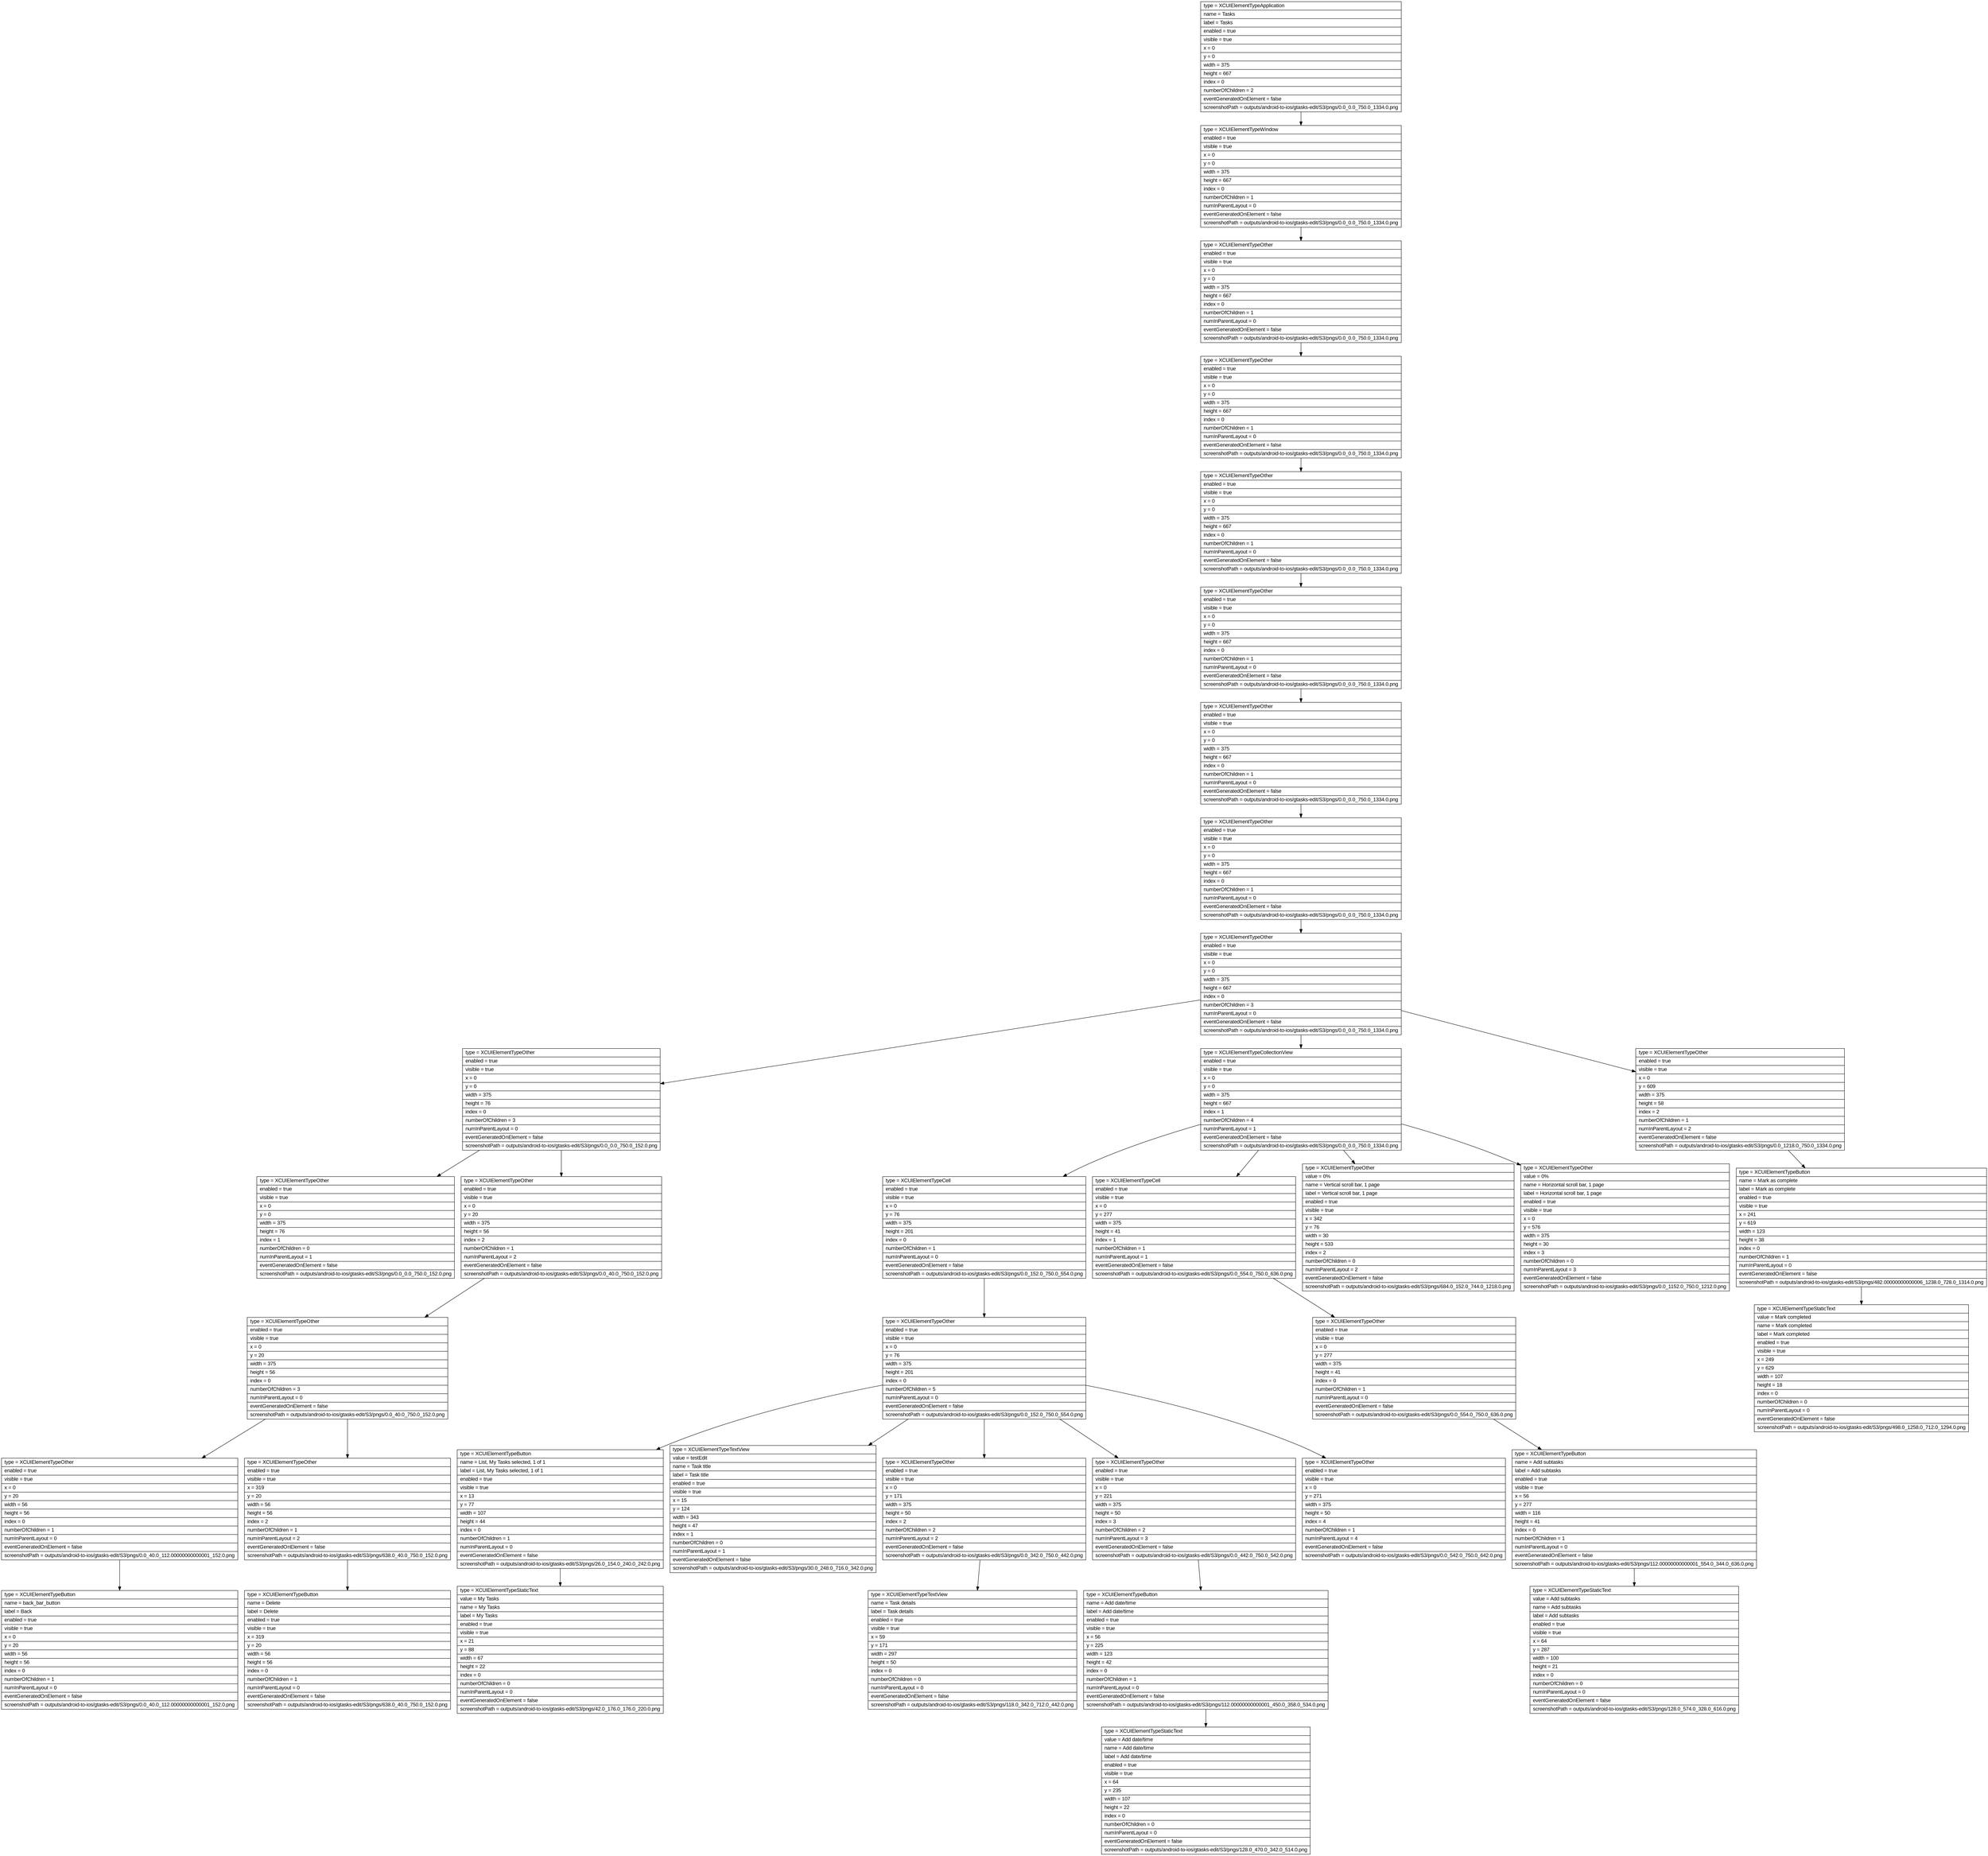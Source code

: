 digraph Layout {

	node [shape=record fontname=Arial];

	0	[label="{type = XCUIElementTypeApplication\l|name = Tasks\l|label = Tasks\l|enabled = true\l|visible = true\l|x = 0\l|y = 0\l|width = 375\l|height = 667\l|index = 0\l|numberOfChildren = 2\l|eventGeneratedOnElement = false \l|screenshotPath = outputs/android-to-ios/gtasks-edit/S3/pngs/0.0_0.0_750.0_1334.0.png\l}"]
	1	[label="{type = XCUIElementTypeWindow\l|enabled = true\l|visible = true\l|x = 0\l|y = 0\l|width = 375\l|height = 667\l|index = 0\l|numberOfChildren = 1\l|numInParentLayout = 0\l|eventGeneratedOnElement = false \l|screenshotPath = outputs/android-to-ios/gtasks-edit/S3/pngs/0.0_0.0_750.0_1334.0.png\l}"]
	2	[label="{type = XCUIElementTypeOther\l|enabled = true\l|visible = true\l|x = 0\l|y = 0\l|width = 375\l|height = 667\l|index = 0\l|numberOfChildren = 1\l|numInParentLayout = 0\l|eventGeneratedOnElement = false \l|screenshotPath = outputs/android-to-ios/gtasks-edit/S3/pngs/0.0_0.0_750.0_1334.0.png\l}"]
	3	[label="{type = XCUIElementTypeOther\l|enabled = true\l|visible = true\l|x = 0\l|y = 0\l|width = 375\l|height = 667\l|index = 0\l|numberOfChildren = 1\l|numInParentLayout = 0\l|eventGeneratedOnElement = false \l|screenshotPath = outputs/android-to-ios/gtasks-edit/S3/pngs/0.0_0.0_750.0_1334.0.png\l}"]
	4	[label="{type = XCUIElementTypeOther\l|enabled = true\l|visible = true\l|x = 0\l|y = 0\l|width = 375\l|height = 667\l|index = 0\l|numberOfChildren = 1\l|numInParentLayout = 0\l|eventGeneratedOnElement = false \l|screenshotPath = outputs/android-to-ios/gtasks-edit/S3/pngs/0.0_0.0_750.0_1334.0.png\l}"]
	5	[label="{type = XCUIElementTypeOther\l|enabled = true\l|visible = true\l|x = 0\l|y = 0\l|width = 375\l|height = 667\l|index = 0\l|numberOfChildren = 1\l|numInParentLayout = 0\l|eventGeneratedOnElement = false \l|screenshotPath = outputs/android-to-ios/gtasks-edit/S3/pngs/0.0_0.0_750.0_1334.0.png\l}"]
	6	[label="{type = XCUIElementTypeOther\l|enabled = true\l|visible = true\l|x = 0\l|y = 0\l|width = 375\l|height = 667\l|index = 0\l|numberOfChildren = 1\l|numInParentLayout = 0\l|eventGeneratedOnElement = false \l|screenshotPath = outputs/android-to-ios/gtasks-edit/S3/pngs/0.0_0.0_750.0_1334.0.png\l}"]
	7	[label="{type = XCUIElementTypeOther\l|enabled = true\l|visible = true\l|x = 0\l|y = 0\l|width = 375\l|height = 667\l|index = 0\l|numberOfChildren = 1\l|numInParentLayout = 0\l|eventGeneratedOnElement = false \l|screenshotPath = outputs/android-to-ios/gtasks-edit/S3/pngs/0.0_0.0_750.0_1334.0.png\l}"]
	8	[label="{type = XCUIElementTypeOther\l|enabled = true\l|visible = true\l|x = 0\l|y = 0\l|width = 375\l|height = 667\l|index = 0\l|numberOfChildren = 3\l|numInParentLayout = 0\l|eventGeneratedOnElement = false \l|screenshotPath = outputs/android-to-ios/gtasks-edit/S3/pngs/0.0_0.0_750.0_1334.0.png\l}"]
	9	[label="{type = XCUIElementTypeOther\l|enabled = true\l|visible = true\l|x = 0\l|y = 0\l|width = 375\l|height = 76\l|index = 0\l|numberOfChildren = 3\l|numInParentLayout = 0\l|eventGeneratedOnElement = false \l|screenshotPath = outputs/android-to-ios/gtasks-edit/S3/pngs/0.0_0.0_750.0_152.0.png\l}"]
	10	[label="{type = XCUIElementTypeCollectionView\l|enabled = true\l|visible = true\l|x = 0\l|y = 0\l|width = 375\l|height = 667\l|index = 1\l|numberOfChildren = 4\l|numInParentLayout = 1\l|eventGeneratedOnElement = false \l|screenshotPath = outputs/android-to-ios/gtasks-edit/S3/pngs/0.0_0.0_750.0_1334.0.png\l}"]
	11	[label="{type = XCUIElementTypeOther\l|enabled = true\l|visible = true\l|x = 0\l|y = 609\l|width = 375\l|height = 58\l|index = 2\l|numberOfChildren = 1\l|numInParentLayout = 2\l|eventGeneratedOnElement = false \l|screenshotPath = outputs/android-to-ios/gtasks-edit/S3/pngs/0.0_1218.0_750.0_1334.0.png\l}"]
	12	[label="{type = XCUIElementTypeOther\l|enabled = true\l|visible = true\l|x = 0\l|y = 0\l|width = 375\l|height = 76\l|index = 1\l|numberOfChildren = 0\l|numInParentLayout = 1\l|eventGeneratedOnElement = false \l|screenshotPath = outputs/android-to-ios/gtasks-edit/S3/pngs/0.0_0.0_750.0_152.0.png\l}"]
	13	[label="{type = XCUIElementTypeOther\l|enabled = true\l|visible = true\l|x = 0\l|y = 20\l|width = 375\l|height = 56\l|index = 2\l|numberOfChildren = 1\l|numInParentLayout = 2\l|eventGeneratedOnElement = false \l|screenshotPath = outputs/android-to-ios/gtasks-edit/S3/pngs/0.0_40.0_750.0_152.0.png\l}"]
	14	[label="{type = XCUIElementTypeCell\l|enabled = true\l|visible = true\l|x = 0\l|y = 76\l|width = 375\l|height = 201\l|index = 0\l|numberOfChildren = 1\l|numInParentLayout = 0\l|eventGeneratedOnElement = false \l|screenshotPath = outputs/android-to-ios/gtasks-edit/S3/pngs/0.0_152.0_750.0_554.0.png\l}"]
	15	[label="{type = XCUIElementTypeCell\l|enabled = true\l|visible = true\l|x = 0\l|y = 277\l|width = 375\l|height = 41\l|index = 1\l|numberOfChildren = 1\l|numInParentLayout = 1\l|eventGeneratedOnElement = false \l|screenshotPath = outputs/android-to-ios/gtasks-edit/S3/pngs/0.0_554.0_750.0_636.0.png\l}"]
	16	[label="{type = XCUIElementTypeOther\l|value = 0%\l|name = Vertical scroll bar, 1 page\l|label = Vertical scroll bar, 1 page\l|enabled = true\l|visible = true\l|x = 342\l|y = 76\l|width = 30\l|height = 533\l|index = 2\l|numberOfChildren = 0\l|numInParentLayout = 2\l|eventGeneratedOnElement = false \l|screenshotPath = outputs/android-to-ios/gtasks-edit/S3/pngs/684.0_152.0_744.0_1218.0.png\l}"]
	17	[label="{type = XCUIElementTypeOther\l|value = 0%\l|name = Horizontal scroll bar, 1 page\l|label = Horizontal scroll bar, 1 page\l|enabled = true\l|visible = true\l|x = 0\l|y = 576\l|width = 375\l|height = 30\l|index = 3\l|numberOfChildren = 0\l|numInParentLayout = 3\l|eventGeneratedOnElement = false \l|screenshotPath = outputs/android-to-ios/gtasks-edit/S3/pngs/0.0_1152.0_750.0_1212.0.png\l}"]
	18	[label="{type = XCUIElementTypeButton\l|name = Mark as complete\l|label = Mark as complete\l|enabled = true\l|visible = true\l|x = 241\l|y = 619\l|width = 123\l|height = 38\l|index = 0\l|numberOfChildren = 1\l|numInParentLayout = 0\l|eventGeneratedOnElement = false \l|screenshotPath = outputs/android-to-ios/gtasks-edit/S3/pngs/482.00000000000006_1238.0_728.0_1314.0.png\l}"]
	19	[label="{type = XCUIElementTypeOther\l|enabled = true\l|visible = true\l|x = 0\l|y = 20\l|width = 375\l|height = 56\l|index = 0\l|numberOfChildren = 3\l|numInParentLayout = 0\l|eventGeneratedOnElement = false \l|screenshotPath = outputs/android-to-ios/gtasks-edit/S3/pngs/0.0_40.0_750.0_152.0.png\l}"]
	20	[label="{type = XCUIElementTypeOther\l|enabled = true\l|visible = true\l|x = 0\l|y = 76\l|width = 375\l|height = 201\l|index = 0\l|numberOfChildren = 5\l|numInParentLayout = 0\l|eventGeneratedOnElement = false \l|screenshotPath = outputs/android-to-ios/gtasks-edit/S3/pngs/0.0_152.0_750.0_554.0.png\l}"]
	21	[label="{type = XCUIElementTypeOther\l|enabled = true\l|visible = true\l|x = 0\l|y = 277\l|width = 375\l|height = 41\l|index = 0\l|numberOfChildren = 1\l|numInParentLayout = 0\l|eventGeneratedOnElement = false \l|screenshotPath = outputs/android-to-ios/gtasks-edit/S3/pngs/0.0_554.0_750.0_636.0.png\l}"]
	22	[label="{type = XCUIElementTypeStaticText\l|value = Mark completed\l|name = Mark completed\l|label = Mark completed\l|enabled = true\l|visible = true\l|x = 249\l|y = 629\l|width = 107\l|height = 18\l|index = 0\l|numberOfChildren = 0\l|numInParentLayout = 0\l|eventGeneratedOnElement = false \l|screenshotPath = outputs/android-to-ios/gtasks-edit/S3/pngs/498.0_1258.0_712.0_1294.0.png\l}"]
	23	[label="{type = XCUIElementTypeOther\l|enabled = true\l|visible = true\l|x = 0\l|y = 20\l|width = 56\l|height = 56\l|index = 0\l|numberOfChildren = 1\l|numInParentLayout = 0\l|eventGeneratedOnElement = false \l|screenshotPath = outputs/android-to-ios/gtasks-edit/S3/pngs/0.0_40.0_112.00000000000001_152.0.png\l}"]
	24	[label="{type = XCUIElementTypeOther\l|enabled = true\l|visible = true\l|x = 319\l|y = 20\l|width = 56\l|height = 56\l|index = 2\l|numberOfChildren = 1\l|numInParentLayout = 2\l|eventGeneratedOnElement = false \l|screenshotPath = outputs/android-to-ios/gtasks-edit/S3/pngs/638.0_40.0_750.0_152.0.png\l}"]
	25	[label="{type = XCUIElementTypeButton\l|name = List, My Tasks selected, 1 of 1\l|label = List, My Tasks selected, 1 of 1\l|enabled = true\l|visible = true\l|x = 13\l|y = 77\l|width = 107\l|height = 44\l|index = 0\l|numberOfChildren = 1\l|numInParentLayout = 0\l|eventGeneratedOnElement = false \l|screenshotPath = outputs/android-to-ios/gtasks-edit/S3/pngs/26.0_154.0_240.0_242.0.png\l}"]
	26	[label="{type = XCUIElementTypeTextView\l|value = testEdit\l|name = Task title\l|label = Task title\l|enabled = true\l|visible = true\l|x = 15\l|y = 124\l|width = 343\l|height = 47\l|index = 1\l|numberOfChildren = 0\l|numInParentLayout = 1\l|eventGeneratedOnElement = false \l|screenshotPath = outputs/android-to-ios/gtasks-edit/S3/pngs/30.0_248.0_716.0_342.0.png\l}"]
	27	[label="{type = XCUIElementTypeOther\l|enabled = true\l|visible = true\l|x = 0\l|y = 171\l|width = 375\l|height = 50\l|index = 2\l|numberOfChildren = 2\l|numInParentLayout = 2\l|eventGeneratedOnElement = false \l|screenshotPath = outputs/android-to-ios/gtasks-edit/S3/pngs/0.0_342.0_750.0_442.0.png\l}"]
	28	[label="{type = XCUIElementTypeOther\l|enabled = true\l|visible = true\l|x = 0\l|y = 221\l|width = 375\l|height = 50\l|index = 3\l|numberOfChildren = 2\l|numInParentLayout = 3\l|eventGeneratedOnElement = false \l|screenshotPath = outputs/android-to-ios/gtasks-edit/S3/pngs/0.0_442.0_750.0_542.0.png\l}"]
	29	[label="{type = XCUIElementTypeOther\l|enabled = true\l|visible = true\l|x = 0\l|y = 271\l|width = 375\l|height = 50\l|index = 4\l|numberOfChildren = 1\l|numInParentLayout = 4\l|eventGeneratedOnElement = false \l|screenshotPath = outputs/android-to-ios/gtasks-edit/S3/pngs/0.0_542.0_750.0_642.0.png\l}"]
	30	[label="{type = XCUIElementTypeButton\l|name = Add subtasks\l|label = Add subtasks\l|enabled = true\l|visible = true\l|x = 56\l|y = 277\l|width = 116\l|height = 41\l|index = 0\l|numberOfChildren = 1\l|numInParentLayout = 0\l|eventGeneratedOnElement = false \l|screenshotPath = outputs/android-to-ios/gtasks-edit/S3/pngs/112.00000000000001_554.0_344.0_636.0.png\l}"]
	31	[label="{type = XCUIElementTypeButton\l|name = back_bar_button\l|label = Back\l|enabled = true\l|visible = true\l|x = 0\l|y = 20\l|width = 56\l|height = 56\l|index = 0\l|numberOfChildren = 1\l|numInParentLayout = 0\l|eventGeneratedOnElement = false \l|screenshotPath = outputs/android-to-ios/gtasks-edit/S3/pngs/0.0_40.0_112.00000000000001_152.0.png\l}"]
	32	[label="{type = XCUIElementTypeButton\l|name = Delete\l|label = Delete\l|enabled = true\l|visible = true\l|x = 319\l|y = 20\l|width = 56\l|height = 56\l|index = 0\l|numberOfChildren = 1\l|numInParentLayout = 0\l|eventGeneratedOnElement = false \l|screenshotPath = outputs/android-to-ios/gtasks-edit/S3/pngs/638.0_40.0_750.0_152.0.png\l}"]
	33	[label="{type = XCUIElementTypeStaticText\l|value = My Tasks\l|name = My Tasks\l|label = My Tasks\l|enabled = true\l|visible = true\l|x = 21\l|y = 88\l|width = 67\l|height = 22\l|index = 0\l|numberOfChildren = 0\l|numInParentLayout = 0\l|eventGeneratedOnElement = false \l|screenshotPath = outputs/android-to-ios/gtasks-edit/S3/pngs/42.0_176.0_176.0_220.0.png\l}"]
	34	[label="{type = XCUIElementTypeTextView\l|name = Task details\l|label = Task details\l|enabled = true\l|visible = true\l|x = 59\l|y = 171\l|width = 297\l|height = 50\l|index = 0\l|numberOfChildren = 0\l|numInParentLayout = 0\l|eventGeneratedOnElement = false \l|screenshotPath = outputs/android-to-ios/gtasks-edit/S3/pngs/118.0_342.0_712.0_442.0.png\l}"]
	35	[label="{type = XCUIElementTypeButton\l|name = Add date/time\l|label = Add date/time\l|enabled = true\l|visible = true\l|x = 56\l|y = 225\l|width = 123\l|height = 42\l|index = 0\l|numberOfChildren = 1\l|numInParentLayout = 0\l|eventGeneratedOnElement = false \l|screenshotPath = outputs/android-to-ios/gtasks-edit/S3/pngs/112.00000000000001_450.0_358.0_534.0.png\l}"]
	36	[label="{type = XCUIElementTypeStaticText\l|value = Add subtasks\l|name = Add subtasks\l|label = Add subtasks\l|enabled = true\l|visible = true\l|x = 64\l|y = 287\l|width = 100\l|height = 21\l|index = 0\l|numberOfChildren = 0\l|numInParentLayout = 0\l|eventGeneratedOnElement = false \l|screenshotPath = outputs/android-to-ios/gtasks-edit/S3/pngs/128.0_574.0_328.0_616.0.png\l}"]
	37	[label="{type = XCUIElementTypeStaticText\l|value = Add date/time\l|name = Add date/time\l|label = Add date/time\l|enabled = true\l|visible = true\l|x = 64\l|y = 235\l|width = 107\l|height = 22\l|index = 0\l|numberOfChildren = 0\l|numInParentLayout = 0\l|eventGeneratedOnElement = false \l|screenshotPath = outputs/android-to-ios/gtasks-edit/S3/pngs/128.0_470.0_342.0_514.0.png\l}"]


	0 -> 1
	1 -> 2
	2 -> 3
	3 -> 4
	4 -> 5
	5 -> 6
	6 -> 7
	7 -> 8
	8 -> 9
	8 -> 10
	8 -> 11
	9 -> 12
	9 -> 13
	10 -> 14
	10 -> 15
	10 -> 16
	10 -> 17
	11 -> 18
	13 -> 19
	14 -> 20
	15 -> 21
	18 -> 22
	19 -> 23
	19 -> 24
	20 -> 25
	20 -> 26
	20 -> 27
	20 -> 28
	20 -> 29
	21 -> 30
	23 -> 31
	24 -> 32
	25 -> 33
	27 -> 34
	28 -> 35
	30 -> 36
	35 -> 37


}